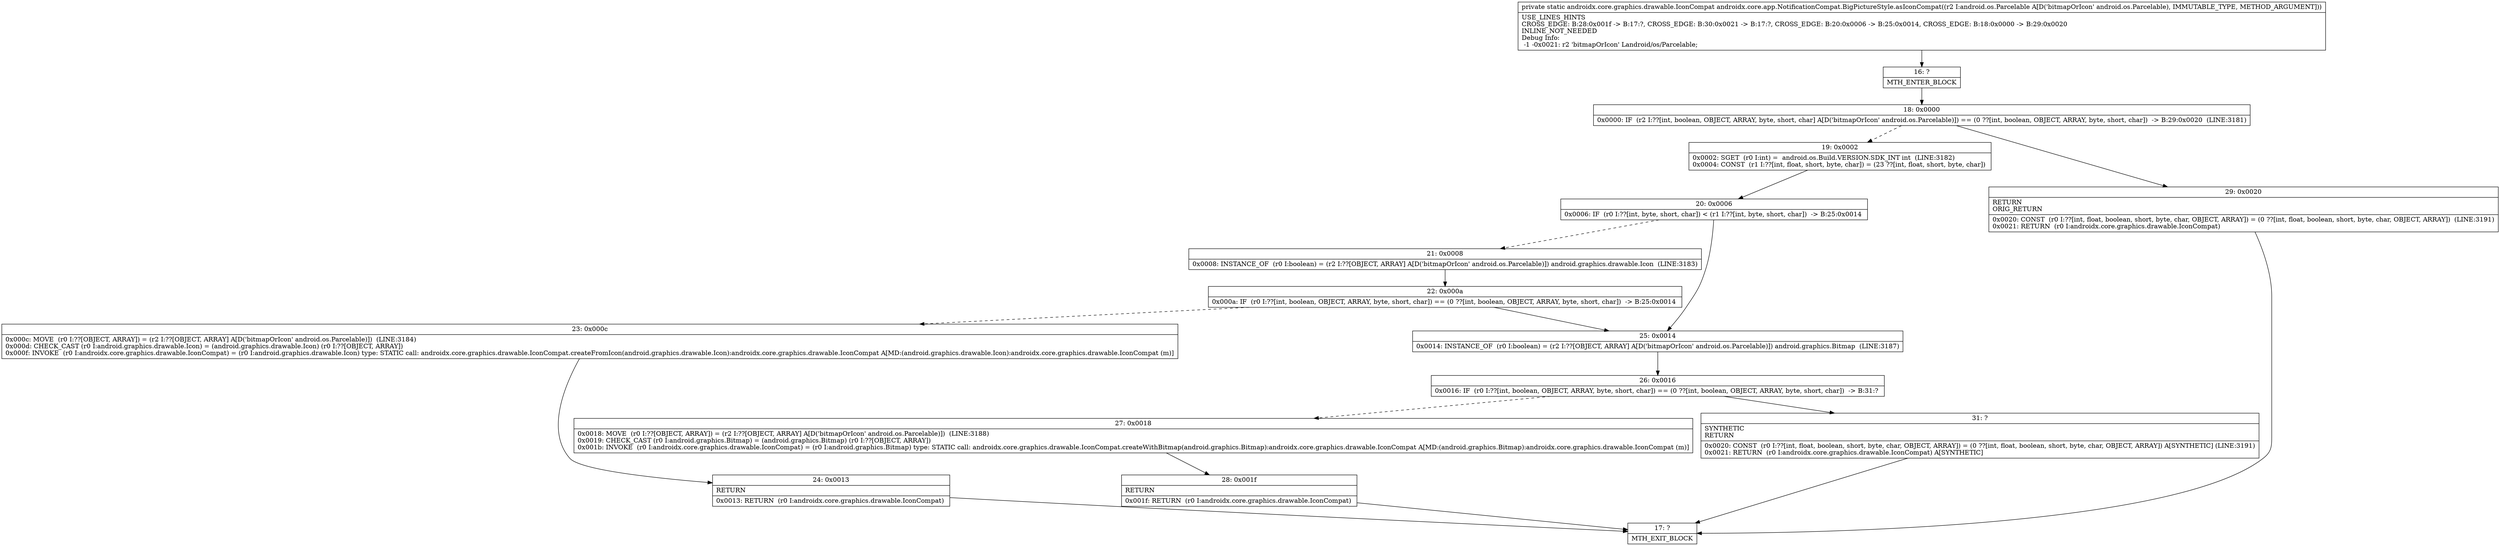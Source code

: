 digraph "CFG forandroidx.core.app.NotificationCompat.BigPictureStyle.asIconCompat(Landroid\/os\/Parcelable;)Landroidx\/core\/graphics\/drawable\/IconCompat;" {
Node_16 [shape=record,label="{16\:\ ?|MTH_ENTER_BLOCK\l}"];
Node_18 [shape=record,label="{18\:\ 0x0000|0x0000: IF  (r2 I:??[int, boolean, OBJECT, ARRAY, byte, short, char] A[D('bitmapOrIcon' android.os.Parcelable)]) == (0 ??[int, boolean, OBJECT, ARRAY, byte, short, char])  \-\> B:29:0x0020  (LINE:3181)\l}"];
Node_19 [shape=record,label="{19\:\ 0x0002|0x0002: SGET  (r0 I:int) =  android.os.Build.VERSION.SDK_INT int  (LINE:3182)\l0x0004: CONST  (r1 I:??[int, float, short, byte, char]) = (23 ??[int, float, short, byte, char]) \l}"];
Node_20 [shape=record,label="{20\:\ 0x0006|0x0006: IF  (r0 I:??[int, byte, short, char]) \< (r1 I:??[int, byte, short, char])  \-\> B:25:0x0014 \l}"];
Node_21 [shape=record,label="{21\:\ 0x0008|0x0008: INSTANCE_OF  (r0 I:boolean) = (r2 I:??[OBJECT, ARRAY] A[D('bitmapOrIcon' android.os.Parcelable)]) android.graphics.drawable.Icon  (LINE:3183)\l}"];
Node_22 [shape=record,label="{22\:\ 0x000a|0x000a: IF  (r0 I:??[int, boolean, OBJECT, ARRAY, byte, short, char]) == (0 ??[int, boolean, OBJECT, ARRAY, byte, short, char])  \-\> B:25:0x0014 \l}"];
Node_23 [shape=record,label="{23\:\ 0x000c|0x000c: MOVE  (r0 I:??[OBJECT, ARRAY]) = (r2 I:??[OBJECT, ARRAY] A[D('bitmapOrIcon' android.os.Parcelable)])  (LINE:3184)\l0x000d: CHECK_CAST (r0 I:android.graphics.drawable.Icon) = (android.graphics.drawable.Icon) (r0 I:??[OBJECT, ARRAY]) \l0x000f: INVOKE  (r0 I:androidx.core.graphics.drawable.IconCompat) = (r0 I:android.graphics.drawable.Icon) type: STATIC call: androidx.core.graphics.drawable.IconCompat.createFromIcon(android.graphics.drawable.Icon):androidx.core.graphics.drawable.IconCompat A[MD:(android.graphics.drawable.Icon):androidx.core.graphics.drawable.IconCompat (m)]\l}"];
Node_24 [shape=record,label="{24\:\ 0x0013|RETURN\l|0x0013: RETURN  (r0 I:androidx.core.graphics.drawable.IconCompat) \l}"];
Node_17 [shape=record,label="{17\:\ ?|MTH_EXIT_BLOCK\l}"];
Node_25 [shape=record,label="{25\:\ 0x0014|0x0014: INSTANCE_OF  (r0 I:boolean) = (r2 I:??[OBJECT, ARRAY] A[D('bitmapOrIcon' android.os.Parcelable)]) android.graphics.Bitmap  (LINE:3187)\l}"];
Node_26 [shape=record,label="{26\:\ 0x0016|0x0016: IF  (r0 I:??[int, boolean, OBJECT, ARRAY, byte, short, char]) == (0 ??[int, boolean, OBJECT, ARRAY, byte, short, char])  \-\> B:31:? \l}"];
Node_27 [shape=record,label="{27\:\ 0x0018|0x0018: MOVE  (r0 I:??[OBJECT, ARRAY]) = (r2 I:??[OBJECT, ARRAY] A[D('bitmapOrIcon' android.os.Parcelable)])  (LINE:3188)\l0x0019: CHECK_CAST (r0 I:android.graphics.Bitmap) = (android.graphics.Bitmap) (r0 I:??[OBJECT, ARRAY]) \l0x001b: INVOKE  (r0 I:androidx.core.graphics.drawable.IconCompat) = (r0 I:android.graphics.Bitmap) type: STATIC call: androidx.core.graphics.drawable.IconCompat.createWithBitmap(android.graphics.Bitmap):androidx.core.graphics.drawable.IconCompat A[MD:(android.graphics.Bitmap):androidx.core.graphics.drawable.IconCompat (m)]\l}"];
Node_28 [shape=record,label="{28\:\ 0x001f|RETURN\l|0x001f: RETURN  (r0 I:androidx.core.graphics.drawable.IconCompat) \l}"];
Node_31 [shape=record,label="{31\:\ ?|SYNTHETIC\lRETURN\l|0x0020: CONST  (r0 I:??[int, float, boolean, short, byte, char, OBJECT, ARRAY]) = (0 ??[int, float, boolean, short, byte, char, OBJECT, ARRAY]) A[SYNTHETIC] (LINE:3191)\l0x0021: RETURN  (r0 I:androidx.core.graphics.drawable.IconCompat) A[SYNTHETIC]\l}"];
Node_29 [shape=record,label="{29\:\ 0x0020|RETURN\lORIG_RETURN\l|0x0020: CONST  (r0 I:??[int, float, boolean, short, byte, char, OBJECT, ARRAY]) = (0 ??[int, float, boolean, short, byte, char, OBJECT, ARRAY])  (LINE:3191)\l0x0021: RETURN  (r0 I:androidx.core.graphics.drawable.IconCompat) \l}"];
MethodNode[shape=record,label="{private static androidx.core.graphics.drawable.IconCompat androidx.core.app.NotificationCompat.BigPictureStyle.asIconCompat((r2 I:android.os.Parcelable A[D('bitmapOrIcon' android.os.Parcelable), IMMUTABLE_TYPE, METHOD_ARGUMENT]))  | USE_LINES_HINTS\lCROSS_EDGE: B:28:0x001f \-\> B:17:?, CROSS_EDGE: B:30:0x0021 \-\> B:17:?, CROSS_EDGE: B:20:0x0006 \-\> B:25:0x0014, CROSS_EDGE: B:18:0x0000 \-\> B:29:0x0020\lINLINE_NOT_NEEDED\lDebug Info:\l  \-1 \-0x0021: r2 'bitmapOrIcon' Landroid\/os\/Parcelable;\l}"];
MethodNode -> Node_16;Node_16 -> Node_18;
Node_18 -> Node_19[style=dashed];
Node_18 -> Node_29;
Node_19 -> Node_20;
Node_20 -> Node_21[style=dashed];
Node_20 -> Node_25;
Node_21 -> Node_22;
Node_22 -> Node_23[style=dashed];
Node_22 -> Node_25;
Node_23 -> Node_24;
Node_24 -> Node_17;
Node_25 -> Node_26;
Node_26 -> Node_27[style=dashed];
Node_26 -> Node_31;
Node_27 -> Node_28;
Node_28 -> Node_17;
Node_31 -> Node_17;
Node_29 -> Node_17;
}

